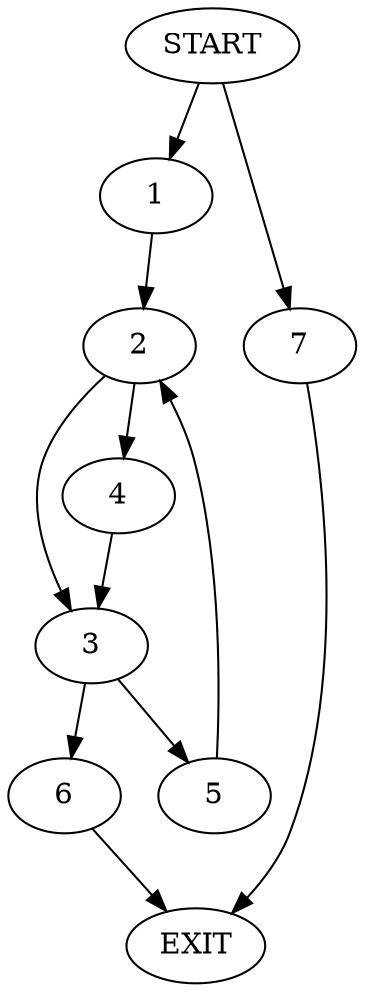 digraph {
0 [label="START"]
8 [label="EXIT"]
0 -> 1
1 -> 2
2 -> 3
2 -> 4
3 -> 5
3 -> 6
4 -> 3
0 -> 7
7 -> 8
6 -> 8
5 -> 2
}
